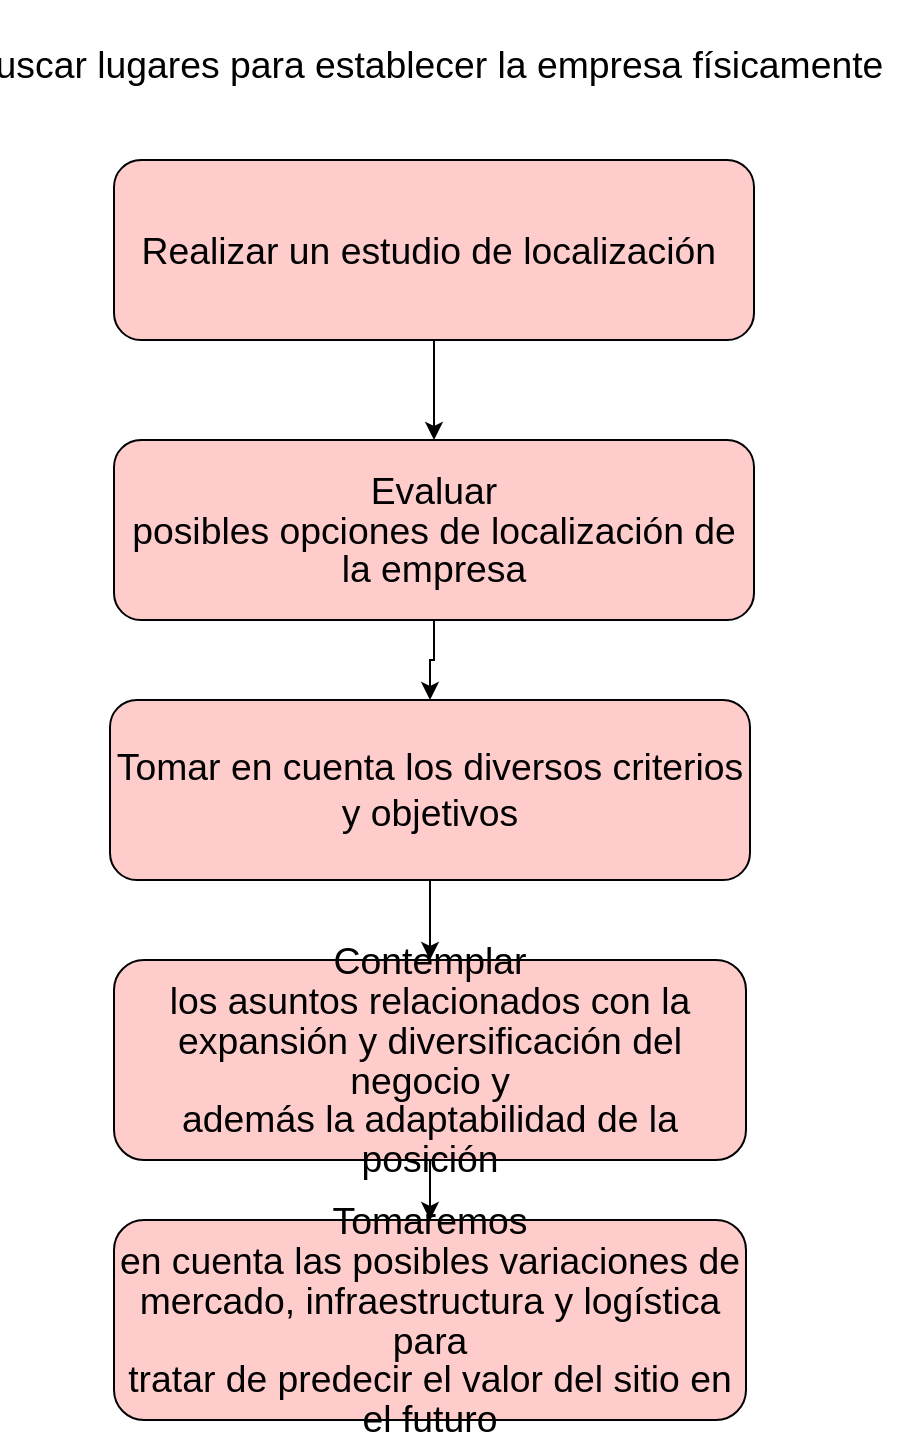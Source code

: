 <mxfile version="14.6.9" type="github">
  <diagram id="w_z_DusZAt3UVTGT0BAG" name="Page-1">
    <mxGraphModel dx="1108" dy="482" grid="1" gridSize="10" guides="1" tooltips="1" connect="1" arrows="1" fold="1" page="1" pageScale="1" pageWidth="827" pageHeight="1169" math="0" shadow="0">
      <root>
        <mxCell id="0" />
        <mxCell id="1" parent="0" />
        <mxCell id="mynZJmNoeIbceYBsEaV5-13" style="edgeStyle=orthogonalEdgeStyle;rounded=0;orthogonalLoop=1;jettySize=auto;html=1;exitX=0.5;exitY=1;exitDx=0;exitDy=0;" edge="1" parent="1" source="mynZJmNoeIbceYBsEaV5-1" target="mynZJmNoeIbceYBsEaV5-4">
          <mxGeometry relative="1" as="geometry" />
        </mxCell>
        <mxCell id="mynZJmNoeIbceYBsEaV5-1" value="&lt;span style=&quot;font-size: 14.0pt ; line-height: 107% ; font-family: &amp;#34;calibri&amp;#34; , sans-serif&quot;&gt;Realizar un estudio de localización&amp;nbsp;&lt;/span&gt;" style="rounded=1;whiteSpace=wrap;html=1;fillColor=#FFCCCC;" vertex="1" parent="1">
          <mxGeometry x="257" y="100" width="320" height="90" as="geometry" />
        </mxCell>
        <mxCell id="mynZJmNoeIbceYBsEaV5-3" value="&lt;p class=&quot;MsoListParagraph&quot; style=&quot;text-indent: -18.0pt&quot;&gt;&lt;span style=&quot;font-size: 14.0pt ; line-height: 107%&quot;&gt;Buscar lugares para establecer la empresa físicamente&lt;/span&gt;&lt;b&gt;&lt;span style=&quot;font-size: 20.0pt ; line-height: 107%&quot;&gt;&lt;/span&gt;&lt;/b&gt;&lt;/p&gt;" style="text;html=1;align=center;verticalAlign=middle;resizable=0;points=[];autosize=1;strokeColor=none;" vertex="1" parent="1">
          <mxGeometry x="200" y="20" width="450" height="60" as="geometry" />
        </mxCell>
        <mxCell id="mynZJmNoeIbceYBsEaV5-10" style="edgeStyle=orthogonalEdgeStyle;rounded=0;orthogonalLoop=1;jettySize=auto;html=1;exitX=0.5;exitY=1;exitDx=0;exitDy=0;entryX=0.5;entryY=0;entryDx=0;entryDy=0;" edge="1" parent="1" source="mynZJmNoeIbceYBsEaV5-4" target="mynZJmNoeIbceYBsEaV5-5">
          <mxGeometry relative="1" as="geometry" />
        </mxCell>
        <mxCell id="mynZJmNoeIbceYBsEaV5-4" value="&lt;span style=&quot;font-size: 14.0pt ; line-height: 107% ; font-family: &amp;#34;calibri&amp;#34; , sans-serif&quot;&gt;Evaluar&lt;br&gt;posibles opciones de localización de la empresa&lt;/span&gt;" style="rounded=1;whiteSpace=wrap;html=1;fillColor=#FFCCCC;" vertex="1" parent="1">
          <mxGeometry x="257" y="240" width="320" height="90" as="geometry" />
        </mxCell>
        <mxCell id="mynZJmNoeIbceYBsEaV5-7" value="" style="edgeStyle=orthogonalEdgeStyle;rounded=0;orthogonalLoop=1;jettySize=auto;html=1;" edge="1" parent="1" source="mynZJmNoeIbceYBsEaV5-5" target="mynZJmNoeIbceYBsEaV5-6">
          <mxGeometry relative="1" as="geometry" />
        </mxCell>
        <mxCell id="mynZJmNoeIbceYBsEaV5-5" value="&lt;div&gt;&lt;span style=&quot;font-family: &amp;#34;calibri&amp;#34; , sans-serif ; font-size: 14pt&quot;&gt;Tomar&amp;nbsp;&lt;/span&gt;&lt;span style=&quot;font-size: 14pt ; font-family: &amp;#34;calibri&amp;#34; , sans-serif&quot;&gt;en cuenta los diversos criterios y objetivos&lt;/span&gt;&lt;/div&gt;" style="rounded=1;whiteSpace=wrap;html=1;fillColor=#FFCCCC;align=center;" vertex="1" parent="1">
          <mxGeometry x="255" y="370" width="320" height="90" as="geometry" />
        </mxCell>
        <mxCell id="mynZJmNoeIbceYBsEaV5-9" style="edgeStyle=orthogonalEdgeStyle;rounded=0;orthogonalLoop=1;jettySize=auto;html=1;exitX=0.5;exitY=1;exitDx=0;exitDy=0;" edge="1" parent="1" source="mynZJmNoeIbceYBsEaV5-6" target="mynZJmNoeIbceYBsEaV5-8">
          <mxGeometry relative="1" as="geometry" />
        </mxCell>
        <mxCell id="mynZJmNoeIbceYBsEaV5-6" value="&lt;span style=&quot;font-size: 14.0pt ; line-height: 107% ; font-family: &amp;#34;calibri&amp;#34; , sans-serif&quot;&gt;Contemplar&lt;br&gt;los asuntos relacionados con la expansión y diversificación del negocio y&lt;br&gt;además la adaptabilidad de la posición&lt;/span&gt;" style="rounded=1;whiteSpace=wrap;html=1;fillColor=#FFCCCC;" vertex="1" parent="1">
          <mxGeometry x="257" y="500" width="316" height="100" as="geometry" />
        </mxCell>
        <mxCell id="mynZJmNoeIbceYBsEaV5-8" value="&lt;span style=&quot;font-size: 14.0pt ; line-height: 107% ; font-family: &amp;#34;calibri&amp;#34; , sans-serif&quot;&gt;Tomaremos&lt;br/&gt;en cuenta las posibles variaciones de mercado, infraestructura y logística para&lt;br/&gt;tratar de predecir el valor del sitio en el futuro&lt;/span&gt;" style="rounded=1;whiteSpace=wrap;html=1;fillColor=#FFCCCC;" vertex="1" parent="1">
          <mxGeometry x="257" y="630" width="316" height="100" as="geometry" />
        </mxCell>
      </root>
    </mxGraphModel>
  </diagram>
</mxfile>
